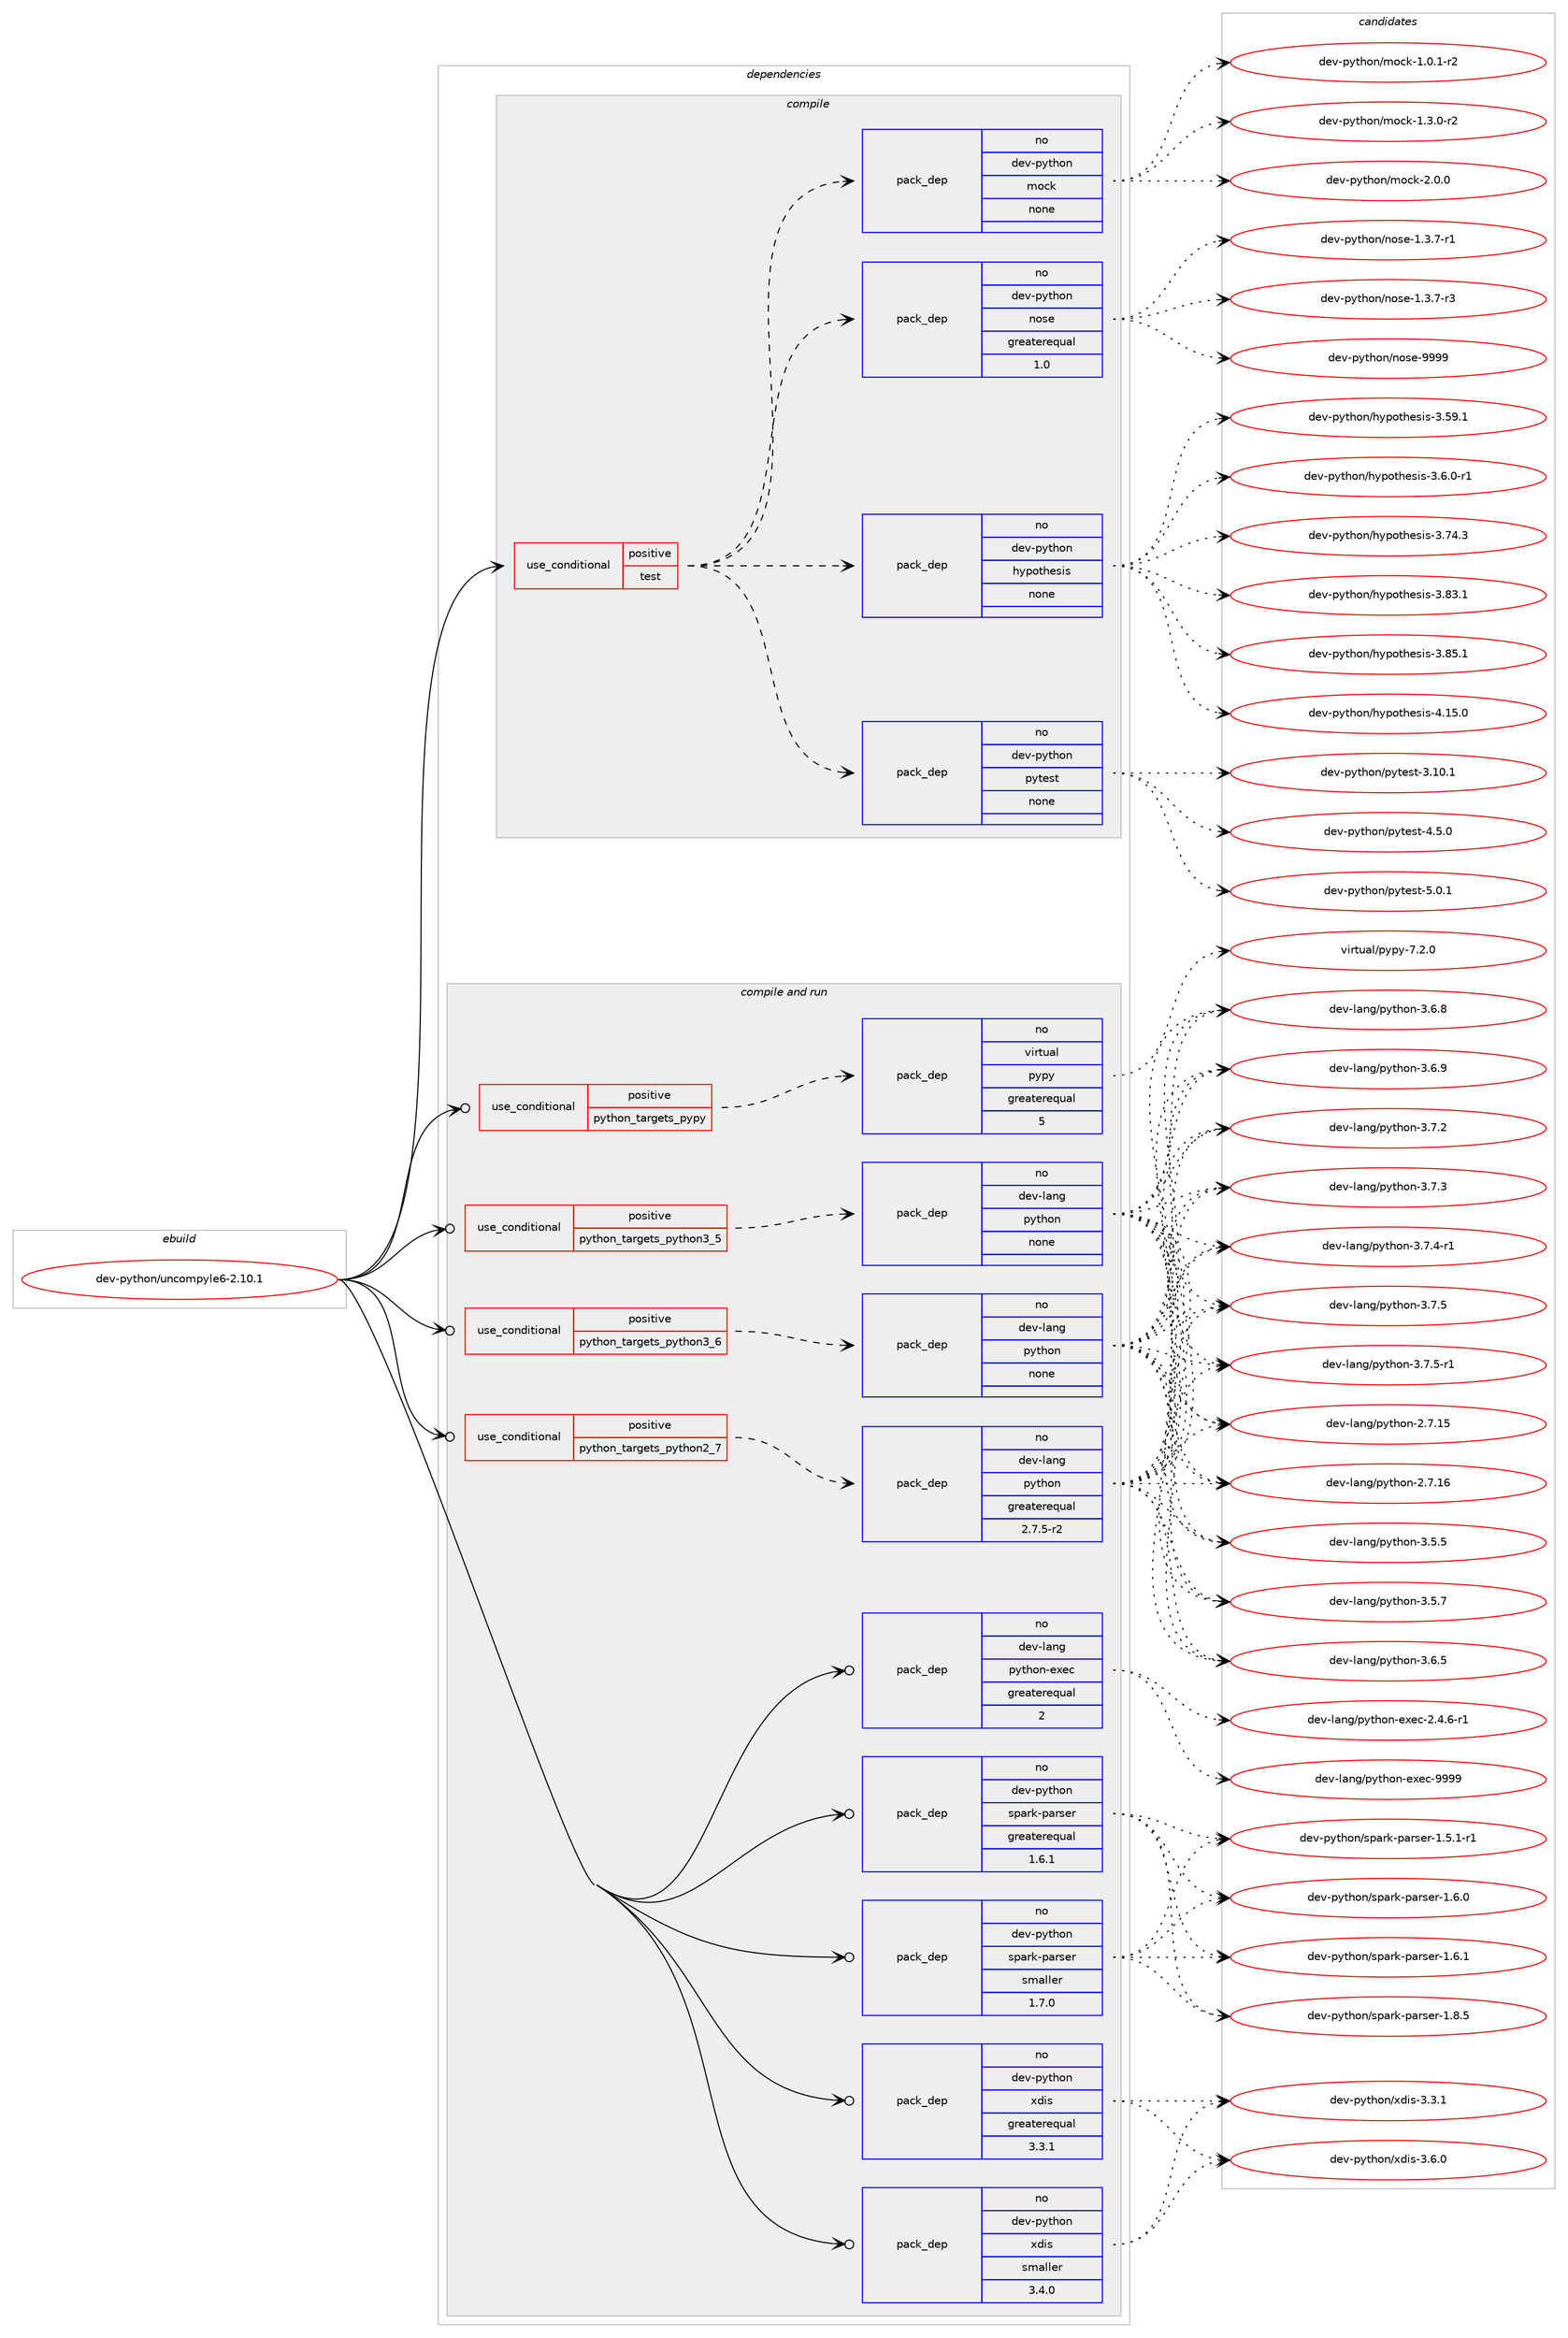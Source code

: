 digraph prolog {

# *************
# Graph options
# *************

newrank=true;
concentrate=true;
compound=true;
graph [rankdir=LR,fontname=Helvetica,fontsize=10,ranksep=1.5];#, ranksep=2.5, nodesep=0.2];
edge  [arrowhead=vee];
node  [fontname=Helvetica,fontsize=10];

# **********
# The ebuild
# **********

subgraph cluster_leftcol {
color=gray;
rank=same;
label=<<i>ebuild</i>>;
id [label="dev-python/uncompyle6-2.10.1", color=red, width=4, href="../dev-python/uncompyle6-2.10.1.svg"];
}

# ****************
# The dependencies
# ****************

subgraph cluster_midcol {
color=gray;
label=<<i>dependencies</i>>;
subgraph cluster_compile {
fillcolor="#eeeeee";
style=filled;
label=<<i>compile</i>>;
subgraph cond150905 {
dependency642238 [label=<<TABLE BORDER="0" CELLBORDER="1" CELLSPACING="0" CELLPADDING="4"><TR><TD ROWSPAN="3" CELLPADDING="10">use_conditional</TD></TR><TR><TD>positive</TD></TR><TR><TD>test</TD></TR></TABLE>>, shape=none, color=red];
subgraph pack479445 {
dependency642239 [label=<<TABLE BORDER="0" CELLBORDER="1" CELLSPACING="0" CELLPADDING="4" WIDTH="220"><TR><TD ROWSPAN="6" CELLPADDING="30">pack_dep</TD></TR><TR><TD WIDTH="110">no</TD></TR><TR><TD>dev-python</TD></TR><TR><TD>nose</TD></TR><TR><TD>greaterequal</TD></TR><TR><TD>1.0</TD></TR></TABLE>>, shape=none, color=blue];
}
dependency642238:e -> dependency642239:w [weight=20,style="dashed",arrowhead="vee"];
subgraph pack479446 {
dependency642240 [label=<<TABLE BORDER="0" CELLBORDER="1" CELLSPACING="0" CELLPADDING="4" WIDTH="220"><TR><TD ROWSPAN="6" CELLPADDING="30">pack_dep</TD></TR><TR><TD WIDTH="110">no</TD></TR><TR><TD>dev-python</TD></TR><TR><TD>mock</TD></TR><TR><TD>none</TD></TR><TR><TD></TD></TR></TABLE>>, shape=none, color=blue];
}
dependency642238:e -> dependency642240:w [weight=20,style="dashed",arrowhead="vee"];
subgraph pack479447 {
dependency642241 [label=<<TABLE BORDER="0" CELLBORDER="1" CELLSPACING="0" CELLPADDING="4" WIDTH="220"><TR><TD ROWSPAN="6" CELLPADDING="30">pack_dep</TD></TR><TR><TD WIDTH="110">no</TD></TR><TR><TD>dev-python</TD></TR><TR><TD>pytest</TD></TR><TR><TD>none</TD></TR><TR><TD></TD></TR></TABLE>>, shape=none, color=blue];
}
dependency642238:e -> dependency642241:w [weight=20,style="dashed",arrowhead="vee"];
subgraph pack479448 {
dependency642242 [label=<<TABLE BORDER="0" CELLBORDER="1" CELLSPACING="0" CELLPADDING="4" WIDTH="220"><TR><TD ROWSPAN="6" CELLPADDING="30">pack_dep</TD></TR><TR><TD WIDTH="110">no</TD></TR><TR><TD>dev-python</TD></TR><TR><TD>hypothesis</TD></TR><TR><TD>none</TD></TR><TR><TD></TD></TR></TABLE>>, shape=none, color=blue];
}
dependency642238:e -> dependency642242:w [weight=20,style="dashed",arrowhead="vee"];
}
id:e -> dependency642238:w [weight=20,style="solid",arrowhead="vee"];
}
subgraph cluster_compileandrun {
fillcolor="#eeeeee";
style=filled;
label=<<i>compile and run</i>>;
subgraph cond150906 {
dependency642243 [label=<<TABLE BORDER="0" CELLBORDER="1" CELLSPACING="0" CELLPADDING="4"><TR><TD ROWSPAN="3" CELLPADDING="10">use_conditional</TD></TR><TR><TD>positive</TD></TR><TR><TD>python_targets_pypy</TD></TR></TABLE>>, shape=none, color=red];
subgraph pack479449 {
dependency642244 [label=<<TABLE BORDER="0" CELLBORDER="1" CELLSPACING="0" CELLPADDING="4" WIDTH="220"><TR><TD ROWSPAN="6" CELLPADDING="30">pack_dep</TD></TR><TR><TD WIDTH="110">no</TD></TR><TR><TD>virtual</TD></TR><TR><TD>pypy</TD></TR><TR><TD>greaterequal</TD></TR><TR><TD>5</TD></TR></TABLE>>, shape=none, color=blue];
}
dependency642243:e -> dependency642244:w [weight=20,style="dashed",arrowhead="vee"];
}
id:e -> dependency642243:w [weight=20,style="solid",arrowhead="odotvee"];
subgraph cond150907 {
dependency642245 [label=<<TABLE BORDER="0" CELLBORDER="1" CELLSPACING="0" CELLPADDING="4"><TR><TD ROWSPAN="3" CELLPADDING="10">use_conditional</TD></TR><TR><TD>positive</TD></TR><TR><TD>python_targets_python2_7</TD></TR></TABLE>>, shape=none, color=red];
subgraph pack479450 {
dependency642246 [label=<<TABLE BORDER="0" CELLBORDER="1" CELLSPACING="0" CELLPADDING="4" WIDTH="220"><TR><TD ROWSPAN="6" CELLPADDING="30">pack_dep</TD></TR><TR><TD WIDTH="110">no</TD></TR><TR><TD>dev-lang</TD></TR><TR><TD>python</TD></TR><TR><TD>greaterequal</TD></TR><TR><TD>2.7.5-r2</TD></TR></TABLE>>, shape=none, color=blue];
}
dependency642245:e -> dependency642246:w [weight=20,style="dashed",arrowhead="vee"];
}
id:e -> dependency642245:w [weight=20,style="solid",arrowhead="odotvee"];
subgraph cond150908 {
dependency642247 [label=<<TABLE BORDER="0" CELLBORDER="1" CELLSPACING="0" CELLPADDING="4"><TR><TD ROWSPAN="3" CELLPADDING="10">use_conditional</TD></TR><TR><TD>positive</TD></TR><TR><TD>python_targets_python3_5</TD></TR></TABLE>>, shape=none, color=red];
subgraph pack479451 {
dependency642248 [label=<<TABLE BORDER="0" CELLBORDER="1" CELLSPACING="0" CELLPADDING="4" WIDTH="220"><TR><TD ROWSPAN="6" CELLPADDING="30">pack_dep</TD></TR><TR><TD WIDTH="110">no</TD></TR><TR><TD>dev-lang</TD></TR><TR><TD>python</TD></TR><TR><TD>none</TD></TR><TR><TD></TD></TR></TABLE>>, shape=none, color=blue];
}
dependency642247:e -> dependency642248:w [weight=20,style="dashed",arrowhead="vee"];
}
id:e -> dependency642247:w [weight=20,style="solid",arrowhead="odotvee"];
subgraph cond150909 {
dependency642249 [label=<<TABLE BORDER="0" CELLBORDER="1" CELLSPACING="0" CELLPADDING="4"><TR><TD ROWSPAN="3" CELLPADDING="10">use_conditional</TD></TR><TR><TD>positive</TD></TR><TR><TD>python_targets_python3_6</TD></TR></TABLE>>, shape=none, color=red];
subgraph pack479452 {
dependency642250 [label=<<TABLE BORDER="0" CELLBORDER="1" CELLSPACING="0" CELLPADDING="4" WIDTH="220"><TR><TD ROWSPAN="6" CELLPADDING="30">pack_dep</TD></TR><TR><TD WIDTH="110">no</TD></TR><TR><TD>dev-lang</TD></TR><TR><TD>python</TD></TR><TR><TD>none</TD></TR><TR><TD></TD></TR></TABLE>>, shape=none, color=blue];
}
dependency642249:e -> dependency642250:w [weight=20,style="dashed",arrowhead="vee"];
}
id:e -> dependency642249:w [weight=20,style="solid",arrowhead="odotvee"];
subgraph pack479453 {
dependency642251 [label=<<TABLE BORDER="0" CELLBORDER="1" CELLSPACING="0" CELLPADDING="4" WIDTH="220"><TR><TD ROWSPAN="6" CELLPADDING="30">pack_dep</TD></TR><TR><TD WIDTH="110">no</TD></TR><TR><TD>dev-lang</TD></TR><TR><TD>python-exec</TD></TR><TR><TD>greaterequal</TD></TR><TR><TD>2</TD></TR></TABLE>>, shape=none, color=blue];
}
id:e -> dependency642251:w [weight=20,style="solid",arrowhead="odotvee"];
subgraph pack479454 {
dependency642252 [label=<<TABLE BORDER="0" CELLBORDER="1" CELLSPACING="0" CELLPADDING="4" WIDTH="220"><TR><TD ROWSPAN="6" CELLPADDING="30">pack_dep</TD></TR><TR><TD WIDTH="110">no</TD></TR><TR><TD>dev-python</TD></TR><TR><TD>spark-parser</TD></TR><TR><TD>greaterequal</TD></TR><TR><TD>1.6.1</TD></TR></TABLE>>, shape=none, color=blue];
}
id:e -> dependency642252:w [weight=20,style="solid",arrowhead="odotvee"];
subgraph pack479455 {
dependency642253 [label=<<TABLE BORDER="0" CELLBORDER="1" CELLSPACING="0" CELLPADDING="4" WIDTH="220"><TR><TD ROWSPAN="6" CELLPADDING="30">pack_dep</TD></TR><TR><TD WIDTH="110">no</TD></TR><TR><TD>dev-python</TD></TR><TR><TD>spark-parser</TD></TR><TR><TD>smaller</TD></TR><TR><TD>1.7.0</TD></TR></TABLE>>, shape=none, color=blue];
}
id:e -> dependency642253:w [weight=20,style="solid",arrowhead="odotvee"];
subgraph pack479456 {
dependency642254 [label=<<TABLE BORDER="0" CELLBORDER="1" CELLSPACING="0" CELLPADDING="4" WIDTH="220"><TR><TD ROWSPAN="6" CELLPADDING="30">pack_dep</TD></TR><TR><TD WIDTH="110">no</TD></TR><TR><TD>dev-python</TD></TR><TR><TD>xdis</TD></TR><TR><TD>greaterequal</TD></TR><TR><TD>3.3.1</TD></TR></TABLE>>, shape=none, color=blue];
}
id:e -> dependency642254:w [weight=20,style="solid",arrowhead="odotvee"];
subgraph pack479457 {
dependency642255 [label=<<TABLE BORDER="0" CELLBORDER="1" CELLSPACING="0" CELLPADDING="4" WIDTH="220"><TR><TD ROWSPAN="6" CELLPADDING="30">pack_dep</TD></TR><TR><TD WIDTH="110">no</TD></TR><TR><TD>dev-python</TD></TR><TR><TD>xdis</TD></TR><TR><TD>smaller</TD></TR><TR><TD>3.4.0</TD></TR></TABLE>>, shape=none, color=blue];
}
id:e -> dependency642255:w [weight=20,style="solid",arrowhead="odotvee"];
}
subgraph cluster_run {
fillcolor="#eeeeee";
style=filled;
label=<<i>run</i>>;
}
}

# **************
# The candidates
# **************

subgraph cluster_choices {
rank=same;
color=gray;
label=<<i>candidates</i>>;

subgraph choice479445 {
color=black;
nodesep=1;
choice10010111845112121116104111110471101111151014549465146554511449 [label="dev-python/nose-1.3.7-r1", color=red, width=4,href="../dev-python/nose-1.3.7-r1.svg"];
choice10010111845112121116104111110471101111151014549465146554511451 [label="dev-python/nose-1.3.7-r3", color=red, width=4,href="../dev-python/nose-1.3.7-r3.svg"];
choice10010111845112121116104111110471101111151014557575757 [label="dev-python/nose-9999", color=red, width=4,href="../dev-python/nose-9999.svg"];
dependency642239:e -> choice10010111845112121116104111110471101111151014549465146554511449:w [style=dotted,weight="100"];
dependency642239:e -> choice10010111845112121116104111110471101111151014549465146554511451:w [style=dotted,weight="100"];
dependency642239:e -> choice10010111845112121116104111110471101111151014557575757:w [style=dotted,weight="100"];
}
subgraph choice479446 {
color=black;
nodesep=1;
choice1001011184511212111610411111047109111991074549464846494511450 [label="dev-python/mock-1.0.1-r2", color=red, width=4,href="../dev-python/mock-1.0.1-r2.svg"];
choice1001011184511212111610411111047109111991074549465146484511450 [label="dev-python/mock-1.3.0-r2", color=red, width=4,href="../dev-python/mock-1.3.0-r2.svg"];
choice100101118451121211161041111104710911199107455046484648 [label="dev-python/mock-2.0.0", color=red, width=4,href="../dev-python/mock-2.0.0.svg"];
dependency642240:e -> choice1001011184511212111610411111047109111991074549464846494511450:w [style=dotted,weight="100"];
dependency642240:e -> choice1001011184511212111610411111047109111991074549465146484511450:w [style=dotted,weight="100"];
dependency642240:e -> choice100101118451121211161041111104710911199107455046484648:w [style=dotted,weight="100"];
}
subgraph choice479447 {
color=black;
nodesep=1;
choice100101118451121211161041111104711212111610111511645514649484649 [label="dev-python/pytest-3.10.1", color=red, width=4,href="../dev-python/pytest-3.10.1.svg"];
choice1001011184511212111610411111047112121116101115116455246534648 [label="dev-python/pytest-4.5.0", color=red, width=4,href="../dev-python/pytest-4.5.0.svg"];
choice1001011184511212111610411111047112121116101115116455346484649 [label="dev-python/pytest-5.0.1", color=red, width=4,href="../dev-python/pytest-5.0.1.svg"];
dependency642241:e -> choice100101118451121211161041111104711212111610111511645514649484649:w [style=dotted,weight="100"];
dependency642241:e -> choice1001011184511212111610411111047112121116101115116455246534648:w [style=dotted,weight="100"];
dependency642241:e -> choice1001011184511212111610411111047112121116101115116455346484649:w [style=dotted,weight="100"];
}
subgraph choice479448 {
color=black;
nodesep=1;
choice100101118451121211161041111104710412111211111610410111510511545514653574649 [label="dev-python/hypothesis-3.59.1", color=red, width=4,href="../dev-python/hypothesis-3.59.1.svg"];
choice10010111845112121116104111110471041211121111161041011151051154551465446484511449 [label="dev-python/hypothesis-3.6.0-r1", color=red, width=4,href="../dev-python/hypothesis-3.6.0-r1.svg"];
choice100101118451121211161041111104710412111211111610410111510511545514655524651 [label="dev-python/hypothesis-3.74.3", color=red, width=4,href="../dev-python/hypothesis-3.74.3.svg"];
choice100101118451121211161041111104710412111211111610410111510511545514656514649 [label="dev-python/hypothesis-3.83.1", color=red, width=4,href="../dev-python/hypothesis-3.83.1.svg"];
choice100101118451121211161041111104710412111211111610410111510511545514656534649 [label="dev-python/hypothesis-3.85.1", color=red, width=4,href="../dev-python/hypothesis-3.85.1.svg"];
choice100101118451121211161041111104710412111211111610410111510511545524649534648 [label="dev-python/hypothesis-4.15.0", color=red, width=4,href="../dev-python/hypothesis-4.15.0.svg"];
dependency642242:e -> choice100101118451121211161041111104710412111211111610410111510511545514653574649:w [style=dotted,weight="100"];
dependency642242:e -> choice10010111845112121116104111110471041211121111161041011151051154551465446484511449:w [style=dotted,weight="100"];
dependency642242:e -> choice100101118451121211161041111104710412111211111610410111510511545514655524651:w [style=dotted,weight="100"];
dependency642242:e -> choice100101118451121211161041111104710412111211111610410111510511545514656514649:w [style=dotted,weight="100"];
dependency642242:e -> choice100101118451121211161041111104710412111211111610410111510511545514656534649:w [style=dotted,weight="100"];
dependency642242:e -> choice100101118451121211161041111104710412111211111610410111510511545524649534648:w [style=dotted,weight="100"];
}
subgraph choice479449 {
color=black;
nodesep=1;
choice1181051141161179710847112121112121455546504648 [label="virtual/pypy-7.2.0", color=red, width=4,href="../virtual/pypy-7.2.0.svg"];
dependency642244:e -> choice1181051141161179710847112121112121455546504648:w [style=dotted,weight="100"];
}
subgraph choice479450 {
color=black;
nodesep=1;
choice10010111845108971101034711212111610411111045504655464953 [label="dev-lang/python-2.7.15", color=red, width=4,href="../dev-lang/python-2.7.15.svg"];
choice10010111845108971101034711212111610411111045504655464954 [label="dev-lang/python-2.7.16", color=red, width=4,href="../dev-lang/python-2.7.16.svg"];
choice100101118451089711010347112121116104111110455146534653 [label="dev-lang/python-3.5.5", color=red, width=4,href="../dev-lang/python-3.5.5.svg"];
choice100101118451089711010347112121116104111110455146534655 [label="dev-lang/python-3.5.7", color=red, width=4,href="../dev-lang/python-3.5.7.svg"];
choice100101118451089711010347112121116104111110455146544653 [label="dev-lang/python-3.6.5", color=red, width=4,href="../dev-lang/python-3.6.5.svg"];
choice100101118451089711010347112121116104111110455146544656 [label="dev-lang/python-3.6.8", color=red, width=4,href="../dev-lang/python-3.6.8.svg"];
choice100101118451089711010347112121116104111110455146544657 [label="dev-lang/python-3.6.9", color=red, width=4,href="../dev-lang/python-3.6.9.svg"];
choice100101118451089711010347112121116104111110455146554650 [label="dev-lang/python-3.7.2", color=red, width=4,href="../dev-lang/python-3.7.2.svg"];
choice100101118451089711010347112121116104111110455146554651 [label="dev-lang/python-3.7.3", color=red, width=4,href="../dev-lang/python-3.7.3.svg"];
choice1001011184510897110103471121211161041111104551465546524511449 [label="dev-lang/python-3.7.4-r1", color=red, width=4,href="../dev-lang/python-3.7.4-r1.svg"];
choice100101118451089711010347112121116104111110455146554653 [label="dev-lang/python-3.7.5", color=red, width=4,href="../dev-lang/python-3.7.5.svg"];
choice1001011184510897110103471121211161041111104551465546534511449 [label="dev-lang/python-3.7.5-r1", color=red, width=4,href="../dev-lang/python-3.7.5-r1.svg"];
dependency642246:e -> choice10010111845108971101034711212111610411111045504655464953:w [style=dotted,weight="100"];
dependency642246:e -> choice10010111845108971101034711212111610411111045504655464954:w [style=dotted,weight="100"];
dependency642246:e -> choice100101118451089711010347112121116104111110455146534653:w [style=dotted,weight="100"];
dependency642246:e -> choice100101118451089711010347112121116104111110455146534655:w [style=dotted,weight="100"];
dependency642246:e -> choice100101118451089711010347112121116104111110455146544653:w [style=dotted,weight="100"];
dependency642246:e -> choice100101118451089711010347112121116104111110455146544656:w [style=dotted,weight="100"];
dependency642246:e -> choice100101118451089711010347112121116104111110455146544657:w [style=dotted,weight="100"];
dependency642246:e -> choice100101118451089711010347112121116104111110455146554650:w [style=dotted,weight="100"];
dependency642246:e -> choice100101118451089711010347112121116104111110455146554651:w [style=dotted,weight="100"];
dependency642246:e -> choice1001011184510897110103471121211161041111104551465546524511449:w [style=dotted,weight="100"];
dependency642246:e -> choice100101118451089711010347112121116104111110455146554653:w [style=dotted,weight="100"];
dependency642246:e -> choice1001011184510897110103471121211161041111104551465546534511449:w [style=dotted,weight="100"];
}
subgraph choice479451 {
color=black;
nodesep=1;
choice10010111845108971101034711212111610411111045504655464953 [label="dev-lang/python-2.7.15", color=red, width=4,href="../dev-lang/python-2.7.15.svg"];
choice10010111845108971101034711212111610411111045504655464954 [label="dev-lang/python-2.7.16", color=red, width=4,href="../dev-lang/python-2.7.16.svg"];
choice100101118451089711010347112121116104111110455146534653 [label="dev-lang/python-3.5.5", color=red, width=4,href="../dev-lang/python-3.5.5.svg"];
choice100101118451089711010347112121116104111110455146534655 [label="dev-lang/python-3.5.7", color=red, width=4,href="../dev-lang/python-3.5.7.svg"];
choice100101118451089711010347112121116104111110455146544653 [label="dev-lang/python-3.6.5", color=red, width=4,href="../dev-lang/python-3.6.5.svg"];
choice100101118451089711010347112121116104111110455146544656 [label="dev-lang/python-3.6.8", color=red, width=4,href="../dev-lang/python-3.6.8.svg"];
choice100101118451089711010347112121116104111110455146544657 [label="dev-lang/python-3.6.9", color=red, width=4,href="../dev-lang/python-3.6.9.svg"];
choice100101118451089711010347112121116104111110455146554650 [label="dev-lang/python-3.7.2", color=red, width=4,href="../dev-lang/python-3.7.2.svg"];
choice100101118451089711010347112121116104111110455146554651 [label="dev-lang/python-3.7.3", color=red, width=4,href="../dev-lang/python-3.7.3.svg"];
choice1001011184510897110103471121211161041111104551465546524511449 [label="dev-lang/python-3.7.4-r1", color=red, width=4,href="../dev-lang/python-3.7.4-r1.svg"];
choice100101118451089711010347112121116104111110455146554653 [label="dev-lang/python-3.7.5", color=red, width=4,href="../dev-lang/python-3.7.5.svg"];
choice1001011184510897110103471121211161041111104551465546534511449 [label="dev-lang/python-3.7.5-r1", color=red, width=4,href="../dev-lang/python-3.7.5-r1.svg"];
dependency642248:e -> choice10010111845108971101034711212111610411111045504655464953:w [style=dotted,weight="100"];
dependency642248:e -> choice10010111845108971101034711212111610411111045504655464954:w [style=dotted,weight="100"];
dependency642248:e -> choice100101118451089711010347112121116104111110455146534653:w [style=dotted,weight="100"];
dependency642248:e -> choice100101118451089711010347112121116104111110455146534655:w [style=dotted,weight="100"];
dependency642248:e -> choice100101118451089711010347112121116104111110455146544653:w [style=dotted,weight="100"];
dependency642248:e -> choice100101118451089711010347112121116104111110455146544656:w [style=dotted,weight="100"];
dependency642248:e -> choice100101118451089711010347112121116104111110455146544657:w [style=dotted,weight="100"];
dependency642248:e -> choice100101118451089711010347112121116104111110455146554650:w [style=dotted,weight="100"];
dependency642248:e -> choice100101118451089711010347112121116104111110455146554651:w [style=dotted,weight="100"];
dependency642248:e -> choice1001011184510897110103471121211161041111104551465546524511449:w [style=dotted,weight="100"];
dependency642248:e -> choice100101118451089711010347112121116104111110455146554653:w [style=dotted,weight="100"];
dependency642248:e -> choice1001011184510897110103471121211161041111104551465546534511449:w [style=dotted,weight="100"];
}
subgraph choice479452 {
color=black;
nodesep=1;
choice10010111845108971101034711212111610411111045504655464953 [label="dev-lang/python-2.7.15", color=red, width=4,href="../dev-lang/python-2.7.15.svg"];
choice10010111845108971101034711212111610411111045504655464954 [label="dev-lang/python-2.7.16", color=red, width=4,href="../dev-lang/python-2.7.16.svg"];
choice100101118451089711010347112121116104111110455146534653 [label="dev-lang/python-3.5.5", color=red, width=4,href="../dev-lang/python-3.5.5.svg"];
choice100101118451089711010347112121116104111110455146534655 [label="dev-lang/python-3.5.7", color=red, width=4,href="../dev-lang/python-3.5.7.svg"];
choice100101118451089711010347112121116104111110455146544653 [label="dev-lang/python-3.6.5", color=red, width=4,href="../dev-lang/python-3.6.5.svg"];
choice100101118451089711010347112121116104111110455146544656 [label="dev-lang/python-3.6.8", color=red, width=4,href="../dev-lang/python-3.6.8.svg"];
choice100101118451089711010347112121116104111110455146544657 [label="dev-lang/python-3.6.9", color=red, width=4,href="../dev-lang/python-3.6.9.svg"];
choice100101118451089711010347112121116104111110455146554650 [label="dev-lang/python-3.7.2", color=red, width=4,href="../dev-lang/python-3.7.2.svg"];
choice100101118451089711010347112121116104111110455146554651 [label="dev-lang/python-3.7.3", color=red, width=4,href="../dev-lang/python-3.7.3.svg"];
choice1001011184510897110103471121211161041111104551465546524511449 [label="dev-lang/python-3.7.4-r1", color=red, width=4,href="../dev-lang/python-3.7.4-r1.svg"];
choice100101118451089711010347112121116104111110455146554653 [label="dev-lang/python-3.7.5", color=red, width=4,href="../dev-lang/python-3.7.5.svg"];
choice1001011184510897110103471121211161041111104551465546534511449 [label="dev-lang/python-3.7.5-r1", color=red, width=4,href="../dev-lang/python-3.7.5-r1.svg"];
dependency642250:e -> choice10010111845108971101034711212111610411111045504655464953:w [style=dotted,weight="100"];
dependency642250:e -> choice10010111845108971101034711212111610411111045504655464954:w [style=dotted,weight="100"];
dependency642250:e -> choice100101118451089711010347112121116104111110455146534653:w [style=dotted,weight="100"];
dependency642250:e -> choice100101118451089711010347112121116104111110455146534655:w [style=dotted,weight="100"];
dependency642250:e -> choice100101118451089711010347112121116104111110455146544653:w [style=dotted,weight="100"];
dependency642250:e -> choice100101118451089711010347112121116104111110455146544656:w [style=dotted,weight="100"];
dependency642250:e -> choice100101118451089711010347112121116104111110455146544657:w [style=dotted,weight="100"];
dependency642250:e -> choice100101118451089711010347112121116104111110455146554650:w [style=dotted,weight="100"];
dependency642250:e -> choice100101118451089711010347112121116104111110455146554651:w [style=dotted,weight="100"];
dependency642250:e -> choice1001011184510897110103471121211161041111104551465546524511449:w [style=dotted,weight="100"];
dependency642250:e -> choice100101118451089711010347112121116104111110455146554653:w [style=dotted,weight="100"];
dependency642250:e -> choice1001011184510897110103471121211161041111104551465546534511449:w [style=dotted,weight="100"];
}
subgraph choice479453 {
color=black;
nodesep=1;
choice10010111845108971101034711212111610411111045101120101994550465246544511449 [label="dev-lang/python-exec-2.4.6-r1", color=red, width=4,href="../dev-lang/python-exec-2.4.6-r1.svg"];
choice10010111845108971101034711212111610411111045101120101994557575757 [label="dev-lang/python-exec-9999", color=red, width=4,href="../dev-lang/python-exec-9999.svg"];
dependency642251:e -> choice10010111845108971101034711212111610411111045101120101994550465246544511449:w [style=dotted,weight="100"];
dependency642251:e -> choice10010111845108971101034711212111610411111045101120101994557575757:w [style=dotted,weight="100"];
}
subgraph choice479454 {
color=black;
nodesep=1;
choice10010111845112121116104111110471151129711410745112971141151011144549465346494511449 [label="dev-python/spark-parser-1.5.1-r1", color=red, width=4,href="../dev-python/spark-parser-1.5.1-r1.svg"];
choice1001011184511212111610411111047115112971141074511297114115101114454946544648 [label="dev-python/spark-parser-1.6.0", color=red, width=4,href="../dev-python/spark-parser-1.6.0.svg"];
choice1001011184511212111610411111047115112971141074511297114115101114454946544649 [label="dev-python/spark-parser-1.6.1", color=red, width=4,href="../dev-python/spark-parser-1.6.1.svg"];
choice1001011184511212111610411111047115112971141074511297114115101114454946564653 [label="dev-python/spark-parser-1.8.5", color=red, width=4,href="../dev-python/spark-parser-1.8.5.svg"];
dependency642252:e -> choice10010111845112121116104111110471151129711410745112971141151011144549465346494511449:w [style=dotted,weight="100"];
dependency642252:e -> choice1001011184511212111610411111047115112971141074511297114115101114454946544648:w [style=dotted,weight="100"];
dependency642252:e -> choice1001011184511212111610411111047115112971141074511297114115101114454946544649:w [style=dotted,weight="100"];
dependency642252:e -> choice1001011184511212111610411111047115112971141074511297114115101114454946564653:w [style=dotted,weight="100"];
}
subgraph choice479455 {
color=black;
nodesep=1;
choice10010111845112121116104111110471151129711410745112971141151011144549465346494511449 [label="dev-python/spark-parser-1.5.1-r1", color=red, width=4,href="../dev-python/spark-parser-1.5.1-r1.svg"];
choice1001011184511212111610411111047115112971141074511297114115101114454946544648 [label="dev-python/spark-parser-1.6.0", color=red, width=4,href="../dev-python/spark-parser-1.6.0.svg"];
choice1001011184511212111610411111047115112971141074511297114115101114454946544649 [label="dev-python/spark-parser-1.6.1", color=red, width=4,href="../dev-python/spark-parser-1.6.1.svg"];
choice1001011184511212111610411111047115112971141074511297114115101114454946564653 [label="dev-python/spark-parser-1.8.5", color=red, width=4,href="../dev-python/spark-parser-1.8.5.svg"];
dependency642253:e -> choice10010111845112121116104111110471151129711410745112971141151011144549465346494511449:w [style=dotted,weight="100"];
dependency642253:e -> choice1001011184511212111610411111047115112971141074511297114115101114454946544648:w [style=dotted,weight="100"];
dependency642253:e -> choice1001011184511212111610411111047115112971141074511297114115101114454946544649:w [style=dotted,weight="100"];
dependency642253:e -> choice1001011184511212111610411111047115112971141074511297114115101114454946564653:w [style=dotted,weight="100"];
}
subgraph choice479456 {
color=black;
nodesep=1;
choice1001011184511212111610411111047120100105115455146514649 [label="dev-python/xdis-3.3.1", color=red, width=4,href="../dev-python/xdis-3.3.1.svg"];
choice1001011184511212111610411111047120100105115455146544648 [label="dev-python/xdis-3.6.0", color=red, width=4,href="../dev-python/xdis-3.6.0.svg"];
dependency642254:e -> choice1001011184511212111610411111047120100105115455146514649:w [style=dotted,weight="100"];
dependency642254:e -> choice1001011184511212111610411111047120100105115455146544648:w [style=dotted,weight="100"];
}
subgraph choice479457 {
color=black;
nodesep=1;
choice1001011184511212111610411111047120100105115455146514649 [label="dev-python/xdis-3.3.1", color=red, width=4,href="../dev-python/xdis-3.3.1.svg"];
choice1001011184511212111610411111047120100105115455146544648 [label="dev-python/xdis-3.6.0", color=red, width=4,href="../dev-python/xdis-3.6.0.svg"];
dependency642255:e -> choice1001011184511212111610411111047120100105115455146514649:w [style=dotted,weight="100"];
dependency642255:e -> choice1001011184511212111610411111047120100105115455146544648:w [style=dotted,weight="100"];
}
}

}
